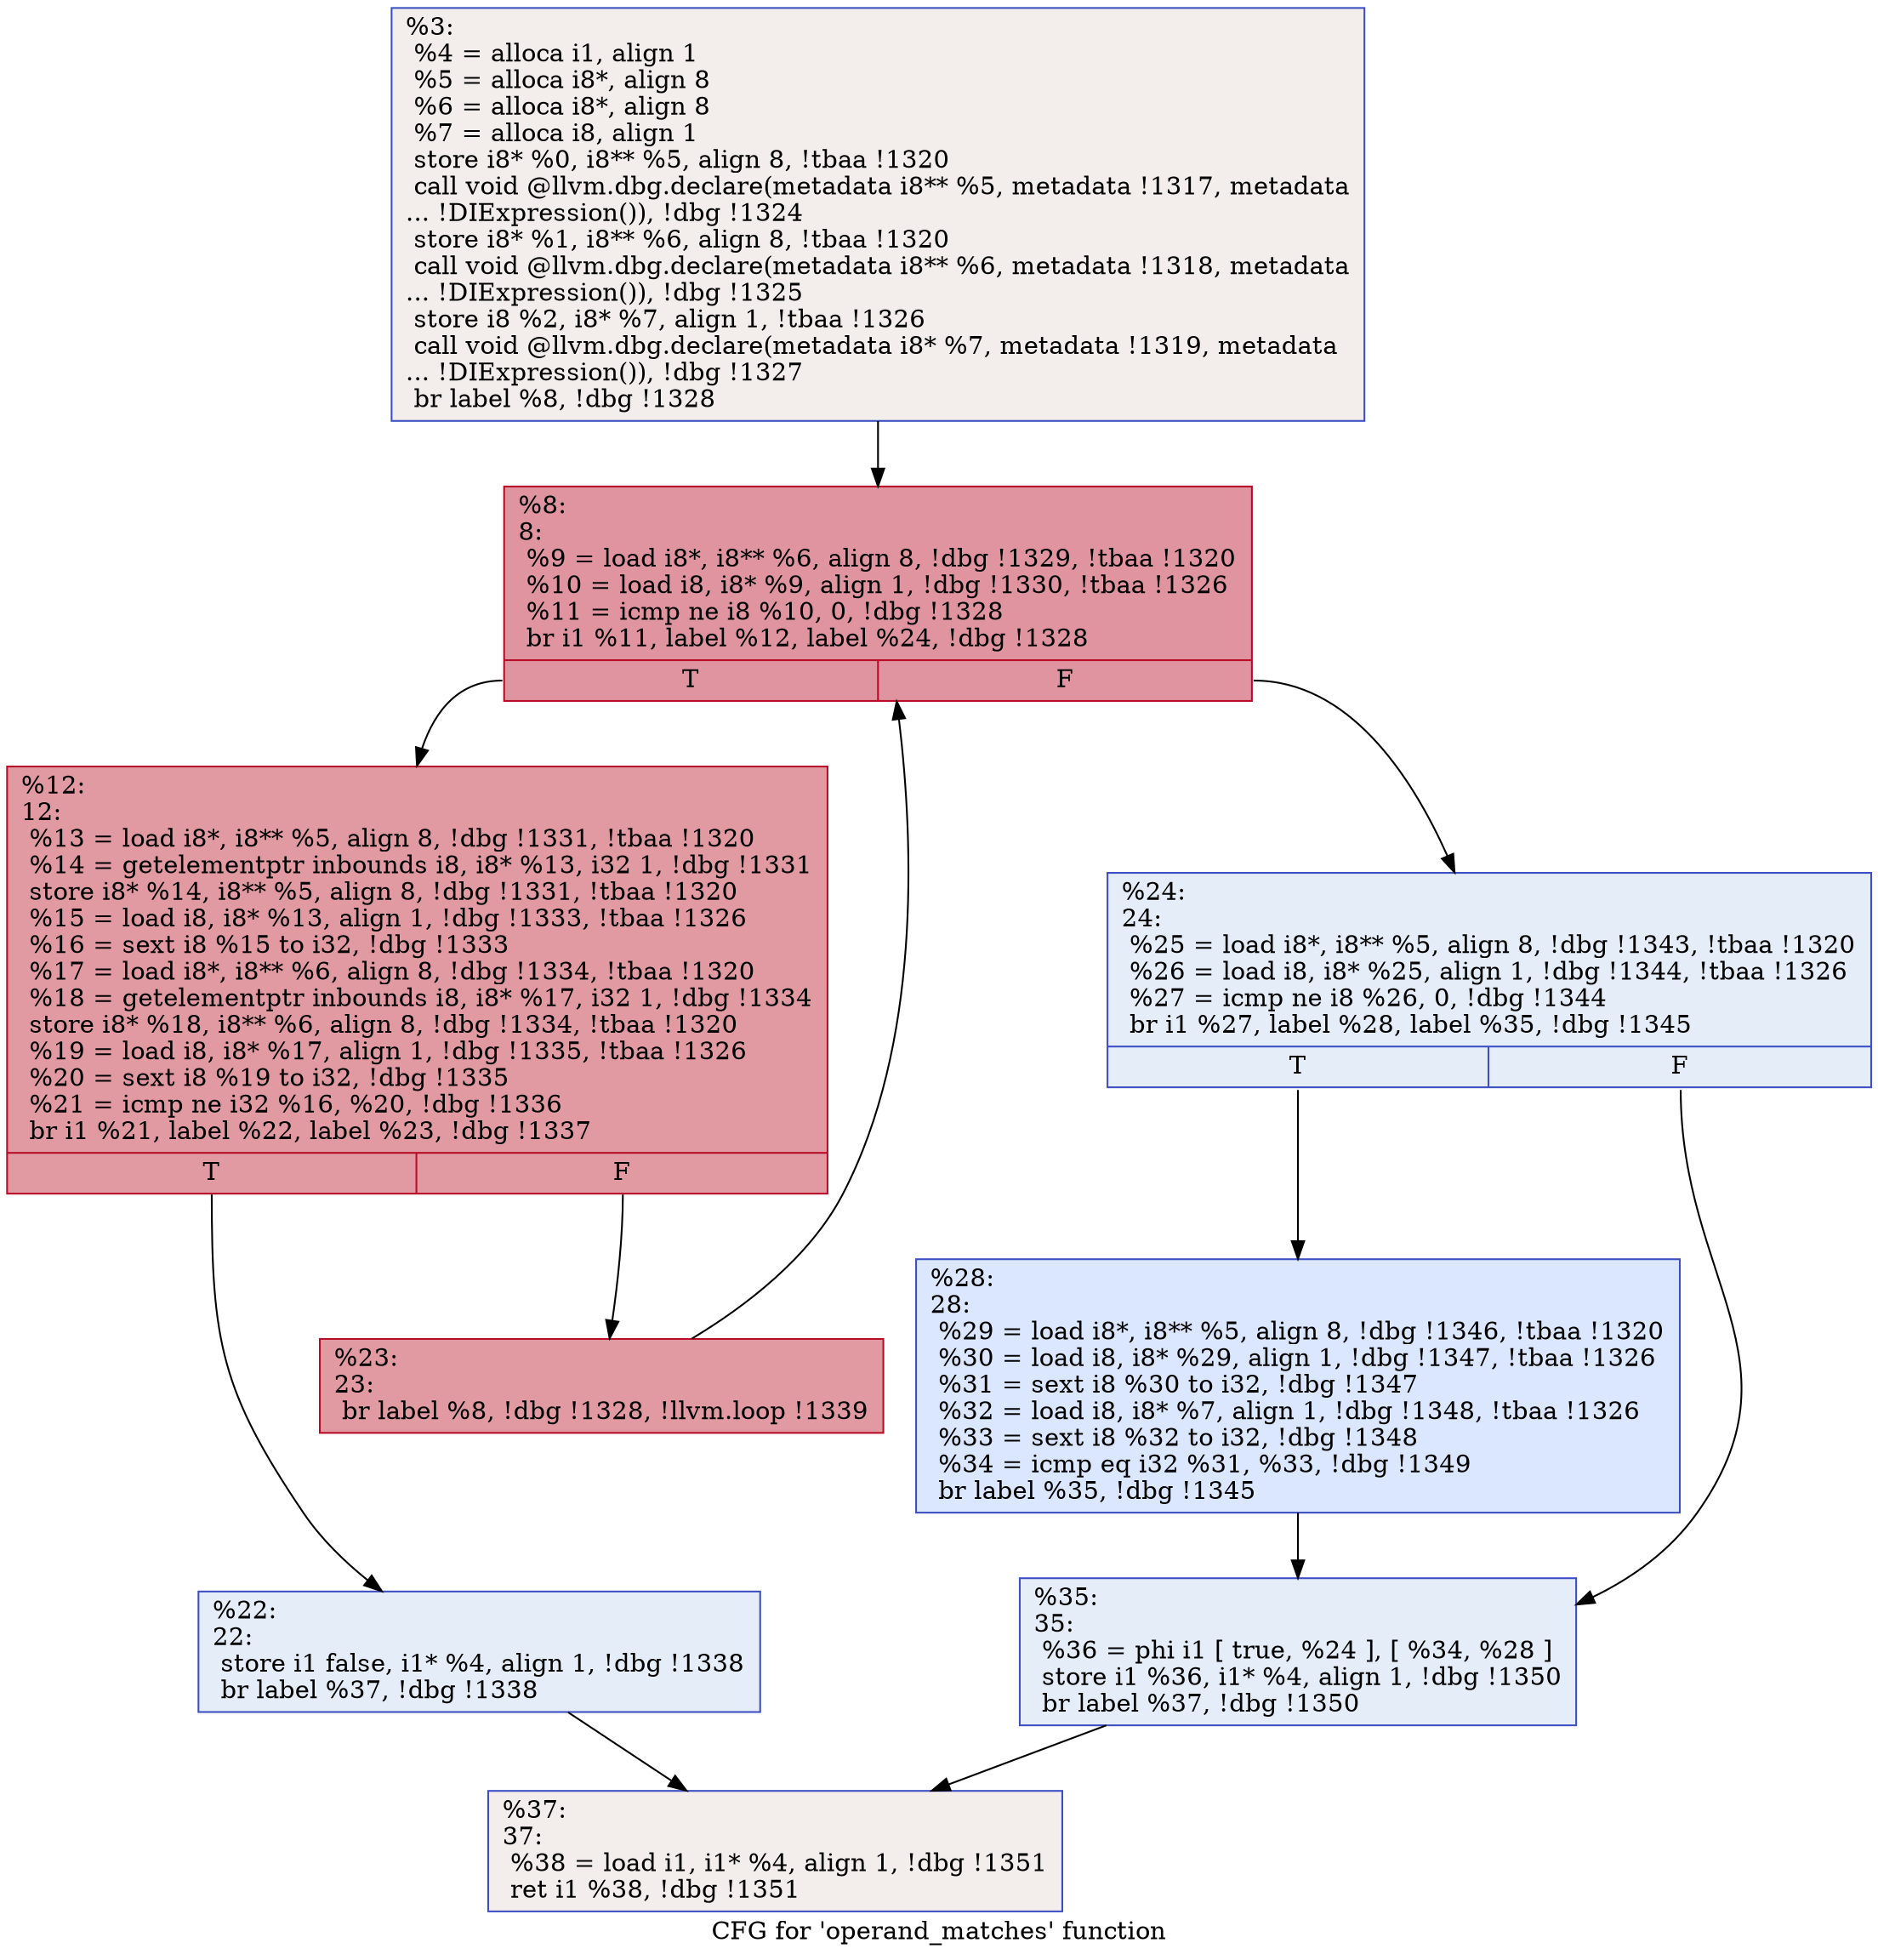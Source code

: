digraph "CFG for 'operand_matches' function" {
	label="CFG for 'operand_matches' function";

	Node0xf91010 [shape=record,color="#3d50c3ff", style=filled, fillcolor="#e5d8d170",label="{%3:\l  %4 = alloca i1, align 1\l  %5 = alloca i8*, align 8\l  %6 = alloca i8*, align 8\l  %7 = alloca i8, align 1\l  store i8* %0, i8** %5, align 8, !tbaa !1320\l  call void @llvm.dbg.declare(metadata i8** %5, metadata !1317, metadata\l... !DIExpression()), !dbg !1324\l  store i8* %1, i8** %6, align 8, !tbaa !1320\l  call void @llvm.dbg.declare(metadata i8** %6, metadata !1318, metadata\l... !DIExpression()), !dbg !1325\l  store i8 %2, i8* %7, align 1, !tbaa !1326\l  call void @llvm.dbg.declare(metadata i8* %7, metadata !1319, metadata\l... !DIExpression()), !dbg !1327\l  br label %8, !dbg !1328\l}"];
	Node0xf91010 -> Node0xf91060;
	Node0xf91060 [shape=record,color="#b70d28ff", style=filled, fillcolor="#b70d2870",label="{%8:\l8:                                                \l  %9 = load i8*, i8** %6, align 8, !dbg !1329, !tbaa !1320\l  %10 = load i8, i8* %9, align 1, !dbg !1330, !tbaa !1326\l  %11 = icmp ne i8 %10, 0, !dbg !1328\l  br i1 %11, label %12, label %24, !dbg !1328\l|{<s0>T|<s1>F}}"];
	Node0xf91060:s0 -> Node0xf910b0;
	Node0xf91060:s1 -> Node0xf911a0;
	Node0xf910b0 [shape=record,color="#b70d28ff", style=filled, fillcolor="#bb1b2c70",label="{%12:\l12:                                               \l  %13 = load i8*, i8** %5, align 8, !dbg !1331, !tbaa !1320\l  %14 = getelementptr inbounds i8, i8* %13, i32 1, !dbg !1331\l  store i8* %14, i8** %5, align 8, !dbg !1331, !tbaa !1320\l  %15 = load i8, i8* %13, align 1, !dbg !1333, !tbaa !1326\l  %16 = sext i8 %15 to i32, !dbg !1333\l  %17 = load i8*, i8** %6, align 8, !dbg !1334, !tbaa !1320\l  %18 = getelementptr inbounds i8, i8* %17, i32 1, !dbg !1334\l  store i8* %18, i8** %6, align 8, !dbg !1334, !tbaa !1320\l  %19 = load i8, i8* %17, align 1, !dbg !1335, !tbaa !1326\l  %20 = sext i8 %19 to i32, !dbg !1335\l  %21 = icmp ne i32 %16, %20, !dbg !1336\l  br i1 %21, label %22, label %23, !dbg !1337\l|{<s0>T|<s1>F}}"];
	Node0xf910b0:s0 -> Node0xf91100;
	Node0xf910b0:s1 -> Node0xf91150;
	Node0xf91100 [shape=record,color="#3d50c3ff", style=filled, fillcolor="#c5d6f270",label="{%22:\l22:                                               \l  store i1 false, i1* %4, align 1, !dbg !1338\l  br label %37, !dbg !1338\l}"];
	Node0xf91100 -> Node0xf91290;
	Node0xf91150 [shape=record,color="#b70d28ff", style=filled, fillcolor="#bb1b2c70",label="{%23:\l23:                                               \l  br label %8, !dbg !1328, !llvm.loop !1339\l}"];
	Node0xf91150 -> Node0xf91060;
	Node0xf911a0 [shape=record,color="#3d50c3ff", style=filled, fillcolor="#c5d6f270",label="{%24:\l24:                                               \l  %25 = load i8*, i8** %5, align 8, !dbg !1343, !tbaa !1320\l  %26 = load i8, i8* %25, align 1, !dbg !1344, !tbaa !1326\l  %27 = icmp ne i8 %26, 0, !dbg !1344\l  br i1 %27, label %28, label %35, !dbg !1345\l|{<s0>T|<s1>F}}"];
	Node0xf911a0:s0 -> Node0xf911f0;
	Node0xf911a0:s1 -> Node0xf91240;
	Node0xf911f0 [shape=record,color="#3d50c3ff", style=filled, fillcolor="#aec9fc70",label="{%28:\l28:                                               \l  %29 = load i8*, i8** %5, align 8, !dbg !1346, !tbaa !1320\l  %30 = load i8, i8* %29, align 1, !dbg !1347, !tbaa !1326\l  %31 = sext i8 %30 to i32, !dbg !1347\l  %32 = load i8, i8* %7, align 1, !dbg !1348, !tbaa !1326\l  %33 = sext i8 %32 to i32, !dbg !1348\l  %34 = icmp eq i32 %31, %33, !dbg !1349\l  br label %35, !dbg !1345\l}"];
	Node0xf911f0 -> Node0xf91240;
	Node0xf91240 [shape=record,color="#3d50c3ff", style=filled, fillcolor="#c5d6f270",label="{%35:\l35:                                               \l  %36 = phi i1 [ true, %24 ], [ %34, %28 ]\l  store i1 %36, i1* %4, align 1, !dbg !1350\l  br label %37, !dbg !1350\l}"];
	Node0xf91240 -> Node0xf91290;
	Node0xf91290 [shape=record,color="#3d50c3ff", style=filled, fillcolor="#e5d8d170",label="{%37:\l37:                                               \l  %38 = load i1, i1* %4, align 1, !dbg !1351\l  ret i1 %38, !dbg !1351\l}"];
}

